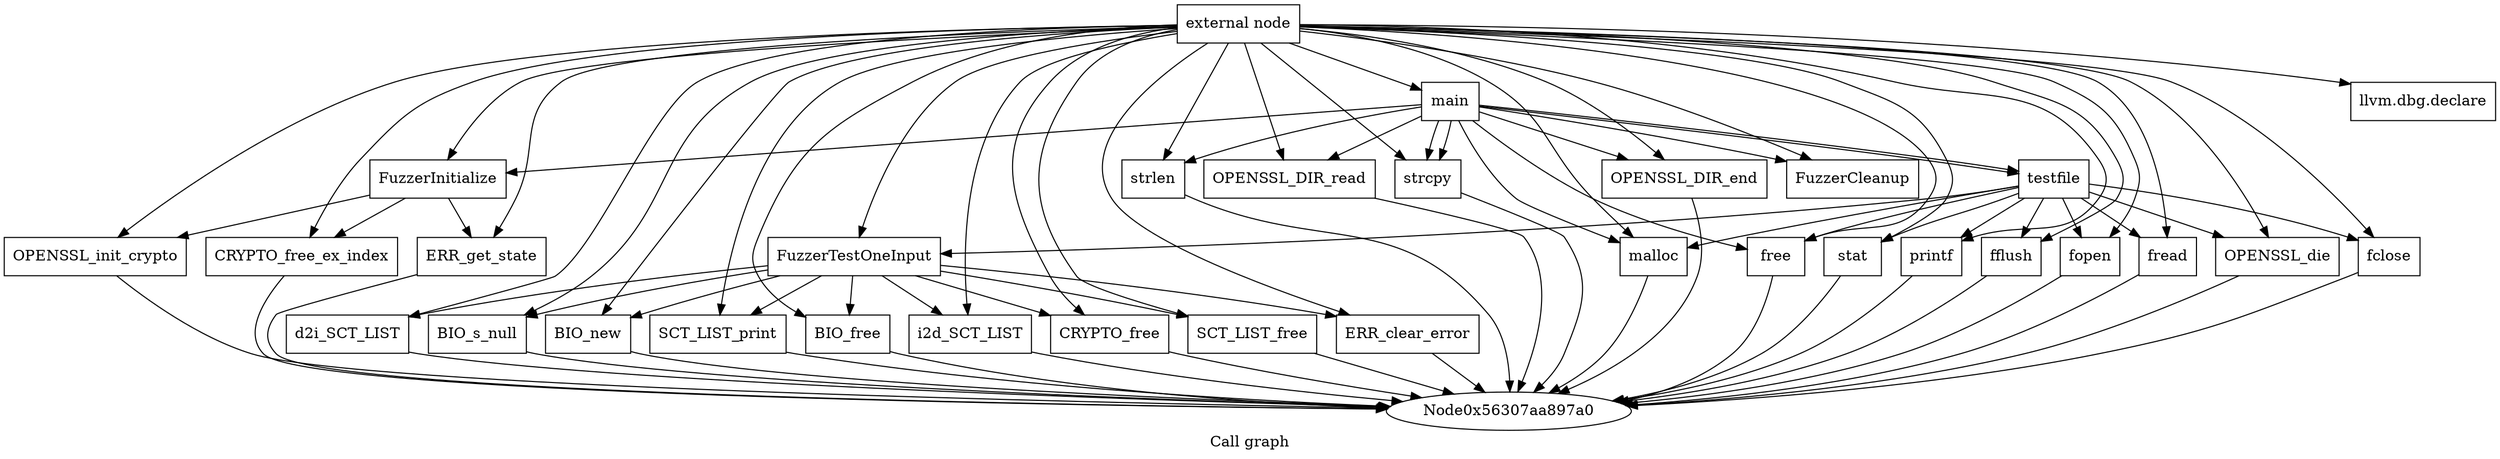digraph "Call graph" {
	label="Call graph";

	Node0x56307aa89770 [shape=record,label="{external node}"];
	Node0x56307aa89770 -> Node0x56307aa89810;
	Node0x56307aa89770 -> Node0x56307aab0d10;
	Node0x56307aa89770 -> Node0x56307aa898b0;
	Node0x56307aa89770 -> Node0x56307aab0c60;
	Node0x56307aa89770 -> Node0x56307aa898e0;
	Node0x56307aa89770 -> Node0x56307aab0de0;
	Node0x56307aa89770 -> Node0x56307aab0e50;
	Node0x56307aa89770 -> Node0x56307aab0ef0;
	Node0x56307aa89770 -> Node0x56307aab0e80;
	Node0x56307aa89770 -> Node0x56307aab0fa0;
	Node0x56307aa89770 -> Node0x56307aab1010;
	Node0x56307aa89770 -> Node0x56307aab1080;
	Node0x56307aa89770 -> Node0x56307aab10f0;
	Node0x56307aa89770 -> Node0x56307aab1160;
	Node0x56307aa89770 -> Node0x56307aab11d0;
	Node0x56307aa89770 -> Node0x56307aab13f0;
	Node0x56307aa89770 -> Node0x56307aab1460;
	Node0x56307aa89770 -> Node0x56307aab1500;
	Node0x56307aa89770 -> Node0x56307aab1490;
	Node0x56307aa89770 -> Node0x56307aab15b0;
	Node0x56307aa89770 -> Node0x56307aab1620;
	Node0x56307aa89770 -> Node0x56307aab1700;
	Node0x56307aa89770 -> Node0x56307aab1770;
	Node0x56307aa89770 -> Node0x56307aab18a0;
	Node0x56307aa89770 -> Node0x56307aab1940;
	Node0x56307aa89770 -> Node0x56307aab18d0;
	Node0x56307aa89770 -> Node0x56307aab19f0;
	Node0x56307aa89770 -> Node0x56307aab1a60;
	Node0x56307aa89770 -> Node0x56307aab1ad0;
	Node0x56307aa89770 -> Node0x56307aab1b40;
	Node0x56307aa89810 [shape=record,label="{FuzzerInitialize}"];
	Node0x56307aa89810 -> Node0x56307aa898b0;
	Node0x56307aa89810 -> Node0x56307aab0c60;
	Node0x56307aa89810 -> Node0x56307aa898e0;
	Node0x56307aab0d10 [shape=record,label="{llvm.dbg.declare}"];
	Node0x56307aab1010 [shape=record,label="{BIO_free}"];
	Node0x56307aab1010 -> Node0x56307aa897a0;
	Node0x56307aa898b0 [shape=record,label="{OPENSSL_init_crypto}"];
	Node0x56307aa898b0 -> Node0x56307aa897a0;
	Node0x56307aab0c60 [shape=record,label="{CRYPTO_free_ex_index}"];
	Node0x56307aab0c60 -> Node0x56307aa897a0;
	Node0x56307aa898e0 [shape=record,label="{ERR_get_state}"];
	Node0x56307aa898e0 -> Node0x56307aa897a0;
	Node0x56307aab0de0 [shape=record,label="{FuzzerTestOneInput}"];
	Node0x56307aab0de0 -> Node0x56307aab0e50;
	Node0x56307aab0de0 -> Node0x56307aab0ef0;
	Node0x56307aab0de0 -> Node0x56307aab0e80;
	Node0x56307aab0de0 -> Node0x56307aab0fa0;
	Node0x56307aab0de0 -> Node0x56307aab1010;
	Node0x56307aab0de0 -> Node0x56307aab1080;
	Node0x56307aab0de0 -> Node0x56307aab10f0;
	Node0x56307aab0de0 -> Node0x56307aab1160;
	Node0x56307aab0de0 -> Node0x56307aab11d0;
	Node0x56307aab0e50 [shape=record,label="{d2i_SCT_LIST}"];
	Node0x56307aab0e50 -> Node0x56307aa897a0;
	Node0x56307aab0ef0 [shape=record,label="{BIO_s_null}"];
	Node0x56307aab0ef0 -> Node0x56307aa897a0;
	Node0x56307aab0e80 [shape=record,label="{BIO_new}"];
	Node0x56307aab0e80 -> Node0x56307aa897a0;
	Node0x56307aab0fa0 [shape=record,label="{SCT_LIST_print}"];
	Node0x56307aab0fa0 -> Node0x56307aa897a0;
	Node0x56307aab1080 [shape=record,label="{i2d_SCT_LIST}"];
	Node0x56307aab1080 -> Node0x56307aa897a0;
	Node0x56307aab10f0 [shape=record,label="{CRYPTO_free}"];
	Node0x56307aab10f0 -> Node0x56307aa897a0;
	Node0x56307aab1160 [shape=record,label="{SCT_LIST_free}"];
	Node0x56307aab1160 -> Node0x56307aa897a0;
	Node0x56307aab11d0 [shape=record,label="{ERR_clear_error}"];
	Node0x56307aab11d0 -> Node0x56307aa897a0;
	Node0x56307aab13f0 [shape=record,label="{FuzzerCleanup}"];
	Node0x56307aab1460 [shape=record,label="{main}"];
	Node0x56307aab1460 -> Node0x56307aa89810;
	Node0x56307aab1460 -> Node0x56307aab1500;
	Node0x56307aab1460 -> Node0x56307aab1490;
	Node0x56307aab1460 -> Node0x56307aab15b0;
	Node0x56307aab1460 -> Node0x56307aab1620;
	Node0x56307aab1460 -> Node0x56307aab1620;
	Node0x56307aab1460 -> Node0x56307aab1690;
	Node0x56307aab1460 -> Node0x56307aab1700;
	Node0x56307aab1460 -> Node0x56307aab1690;
	Node0x56307aab1460 -> Node0x56307aab1770;
	Node0x56307aab1460 -> Node0x56307aab13f0;
	Node0x56307aab1500 [shape=record,label="{strlen}"];
	Node0x56307aab1500 -> Node0x56307aa897a0;
	Node0x56307aab1490 [shape=record,label="{OPENSSL_DIR_read}"];
	Node0x56307aab1490 -> Node0x56307aa897a0;
	Node0x56307aab15b0 [shape=record,label="{malloc}"];
	Node0x56307aab15b0 -> Node0x56307aa897a0;
	Node0x56307aab1620 [shape=record,label="{strcpy}"];
	Node0x56307aab1620 -> Node0x56307aa897a0;
	Node0x56307aab1690 [shape=record,label="{testfile}"];
	Node0x56307aab1690 -> Node0x56307aab18a0;
	Node0x56307aab1690 -> Node0x56307aab1940;
	Node0x56307aab1690 -> Node0x56307aab18d0;
	Node0x56307aab1690 -> Node0x56307aab19f0;
	Node0x56307aab1690 -> Node0x56307aab15b0;
	Node0x56307aab1690 -> Node0x56307aab1a60;
	Node0x56307aab1690 -> Node0x56307aab1ad0;
	Node0x56307aab1690 -> Node0x56307aab0de0;
	Node0x56307aab1690 -> Node0x56307aab1770;
	Node0x56307aab1690 -> Node0x56307aab1b40;
	Node0x56307aab1700 [shape=record,label="{OPENSSL_DIR_end}"];
	Node0x56307aab1700 -> Node0x56307aa897a0;
	Node0x56307aab1770 [shape=record,label="{free}"];
	Node0x56307aab1770 -> Node0x56307aa897a0;
	Node0x56307aab18a0 [shape=record,label="{stat}"];
	Node0x56307aab18a0 -> Node0x56307aa897a0;
	Node0x56307aab1940 [shape=record,label="{printf}"];
	Node0x56307aab1940 -> Node0x56307aa897a0;
	Node0x56307aab18d0 [shape=record,label="{fflush}"];
	Node0x56307aab18d0 -> Node0x56307aa897a0;
	Node0x56307aab19f0 [shape=record,label="{fopen}"];
	Node0x56307aab19f0 -> Node0x56307aa897a0;
	Node0x56307aab1a60 [shape=record,label="{fread}"];
	Node0x56307aab1a60 -> Node0x56307aa897a0;
	Node0x56307aab1ad0 [shape=record,label="{OPENSSL_die}"];
	Node0x56307aab1ad0 -> Node0x56307aa897a0;
	Node0x56307aab1b40 [shape=record,label="{fclose}"];
	Node0x56307aab1b40 -> Node0x56307aa897a0;
}
